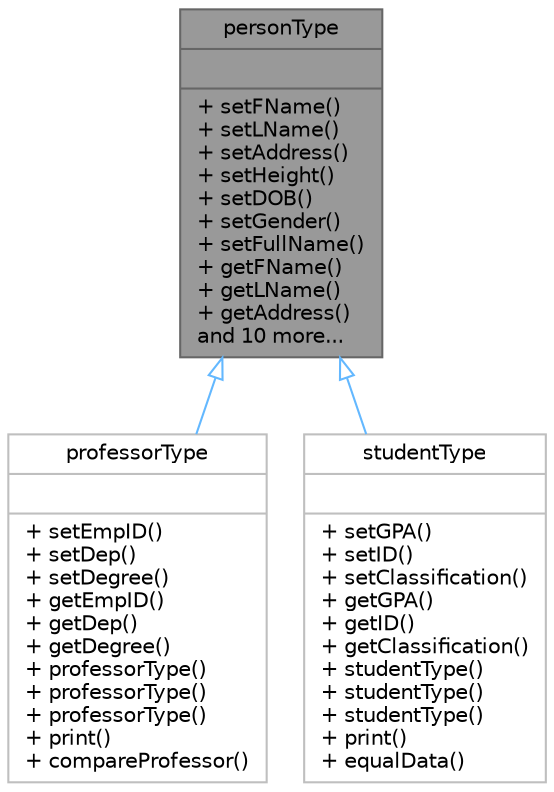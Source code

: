digraph "personType"
{
 // LATEX_PDF_SIZE
  bgcolor="transparent";
  edge [fontname=Helvetica,fontsize=10,labelfontname=Helvetica,labelfontsize=10];
  node [fontname=Helvetica,fontsize=10,shape=box,height=0.2,width=0.4];
  Node1 [shape=record,label="{personType\n||+ setFName()\l+ setLName()\l+ setAddress()\l+ setHeight()\l+ setDOB()\l+ setGender()\l+ setFullName()\l+ getFName()\l+ getLName()\l+ getAddress()\land 10 more...\l}",height=0.2,width=0.4,color="gray40", fillcolor="grey60", style="filled", fontcolor="black",tooltip=" "];
  Node1 -> Node2 [dir="back",color="steelblue1",style="solid",arrowtail="onormal"];
  Node2 [shape=record,label="{professorType\n||+ setEmpID()\l+ setDep()\l+ setDegree()\l+ getEmpID()\l+ getDep()\l+ getDegree()\l+ professorType()\l+ professorType()\l+ professorType()\l+ print()\l+ compareProfessor()\l}",height=0.2,width=0.4,color="grey75", fillcolor="white", style="filled",URL="$classprofessorType.html",tooltip=" "];
  Node1 -> Node3 [dir="back",color="steelblue1",style="solid",arrowtail="onormal"];
  Node3 [shape=record,label="{studentType\n||+ setGPA()\l+ setID()\l+ setClassification()\l+ getGPA()\l+ getID()\l+ getClassification()\l+ studentType()\l+ studentType()\l+ studentType()\l+ print()\l+ equalData()\l}",height=0.2,width=0.4,color="grey75", fillcolor="white", style="filled",URL="$classstudentType.html",tooltip=" "];
}

